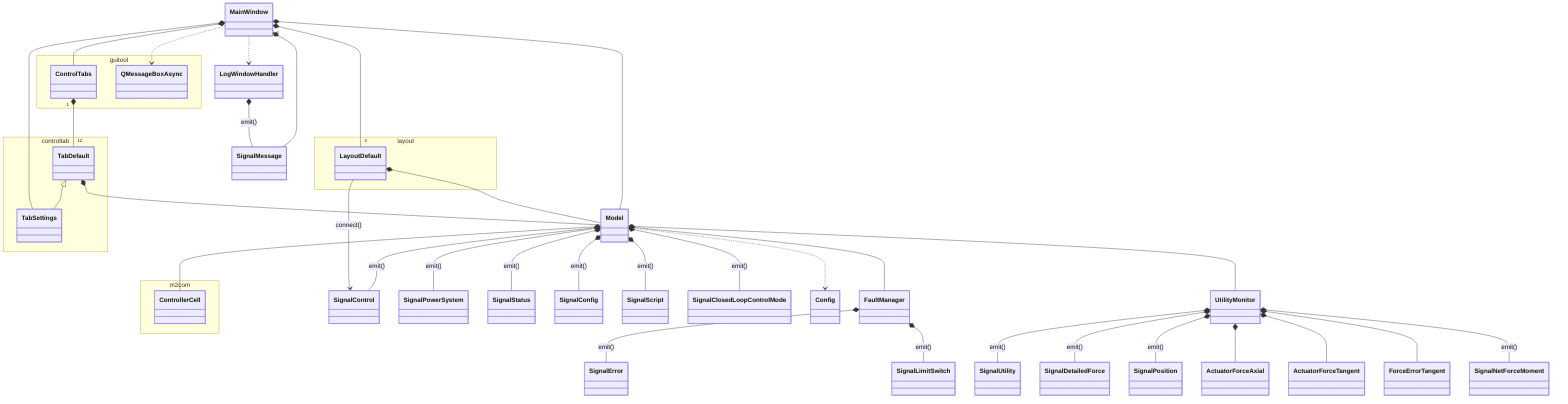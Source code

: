 classDiagram
namespace layout {
  class LayoutDefault
}

namespace controltab {
  class TabDefault
  class TabSettings
}

TabDefault <|-- TabSettings

namespace m2com {
  class ControllerCell
}

namespace guitool {
  class ControlTabs
  class QMessageBoxAsync
}

MainWindow *-- Model
MainWindow *-- ControlTabs
MainWindow *-- TabSettings
MainWindow "1" *-- "3" LayoutDefault
MainWindow *-- SignalMessage
MainWindow ..> LogWindowHandler
MainWindow ..> QMessageBoxAsync

Model *-- FaultManager
Model *-- UtilityMonitor
Model *-- SignalControl : emit()
Model *-- SignalPowerSystem : emit()
Model *-- SignalStatus : emit()
Model *-- SignalConfig : emit()
Model *-- SignalScript : emit()
Model *-- SignalClosedLoopControlMode : emit()
Model ..> Config
Model *-- ControllerCell

FaultManager *-- SignalError : emit()
FaultManager *-- SignalLimitSwitch : emit()

UtilityMonitor *-- SignalUtility : emit()
UtilityMonitor *-- SignalDetailedForce : emit()
UtilityMonitor *-- SignalPosition : emit()

UtilityMonitor *-- ActuatorForceAxial
UtilityMonitor *-- ActuatorForceTangent
UtilityMonitor *-- ForceErrorTangent

UtilityMonitor *-- SignalNetForceMoment : emit()

LayoutDefault *-- Model
LayoutDefault --> SignalControl : connect()

LogWindowHandler *-- SignalMessage : emit()

ControlTabs "1" *-- "12" TabDefault

TabDefault *-- Model
